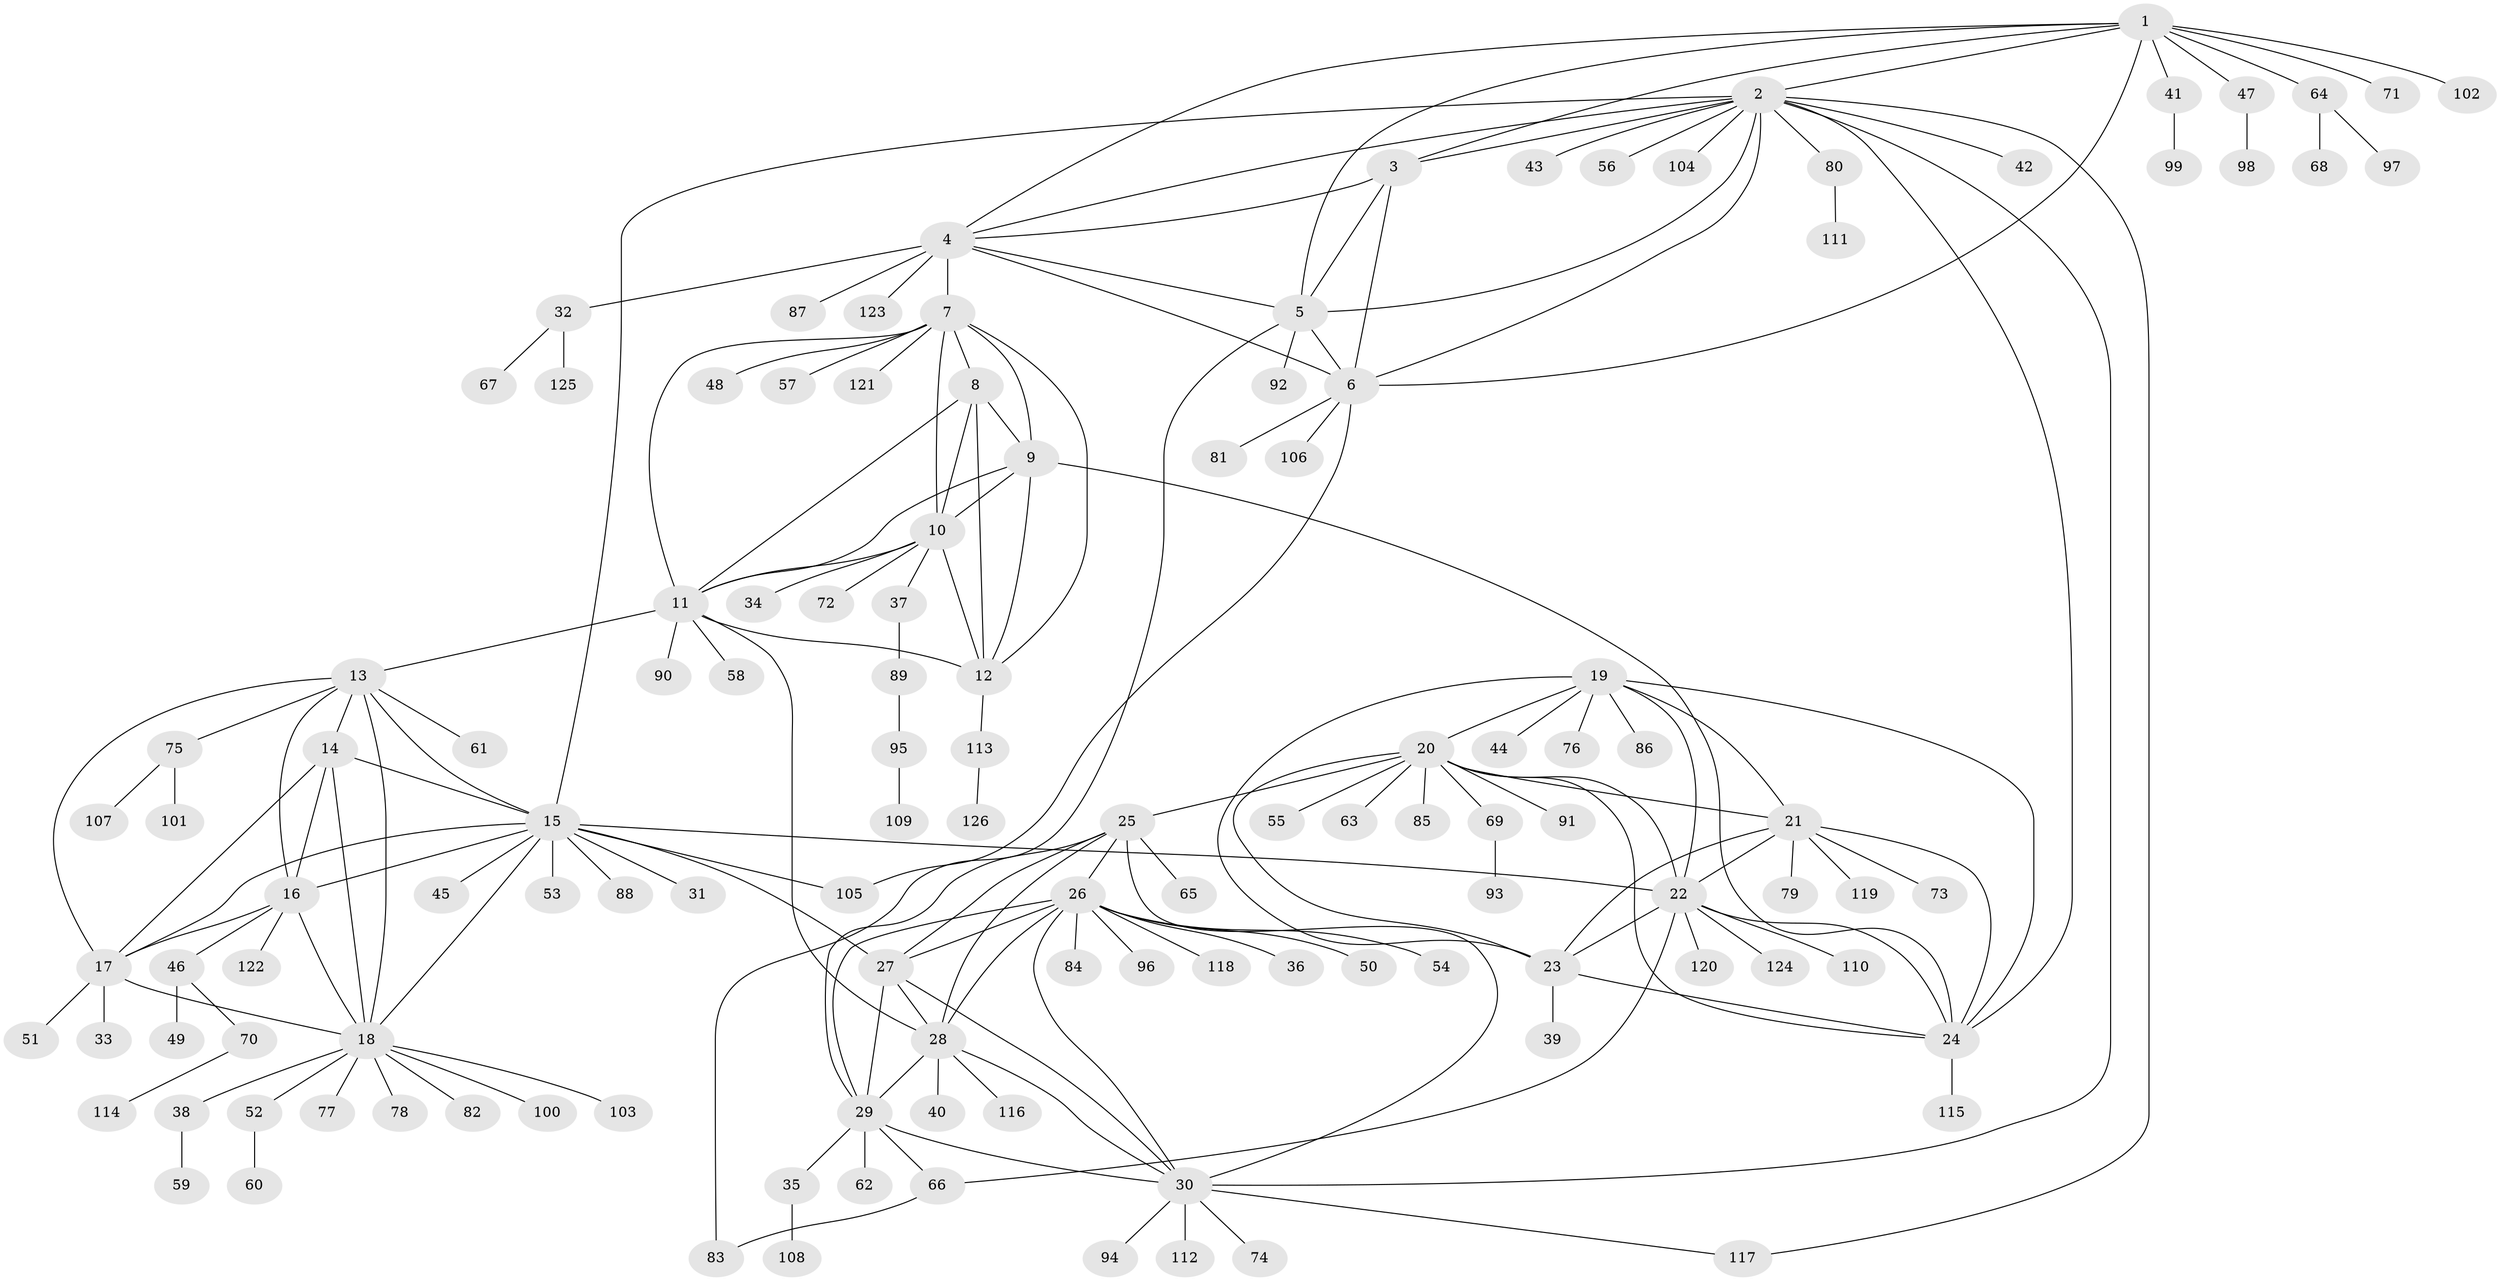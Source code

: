 // Generated by graph-tools (version 1.1) at 2025/55/03/09/25 04:55:50]
// undirected, 126 vertices, 185 edges
graph export_dot {
graph [start="1"]
  node [color=gray90,style=filled];
  1;
  2;
  3;
  4;
  5;
  6;
  7;
  8;
  9;
  10;
  11;
  12;
  13;
  14;
  15;
  16;
  17;
  18;
  19;
  20;
  21;
  22;
  23;
  24;
  25;
  26;
  27;
  28;
  29;
  30;
  31;
  32;
  33;
  34;
  35;
  36;
  37;
  38;
  39;
  40;
  41;
  42;
  43;
  44;
  45;
  46;
  47;
  48;
  49;
  50;
  51;
  52;
  53;
  54;
  55;
  56;
  57;
  58;
  59;
  60;
  61;
  62;
  63;
  64;
  65;
  66;
  67;
  68;
  69;
  70;
  71;
  72;
  73;
  74;
  75;
  76;
  77;
  78;
  79;
  80;
  81;
  82;
  83;
  84;
  85;
  86;
  87;
  88;
  89;
  90;
  91;
  92;
  93;
  94;
  95;
  96;
  97;
  98;
  99;
  100;
  101;
  102;
  103;
  104;
  105;
  106;
  107;
  108;
  109;
  110;
  111;
  112;
  113;
  114;
  115;
  116;
  117;
  118;
  119;
  120;
  121;
  122;
  123;
  124;
  125;
  126;
  1 -- 2;
  1 -- 3;
  1 -- 4;
  1 -- 5;
  1 -- 6;
  1 -- 41;
  1 -- 47;
  1 -- 64;
  1 -- 71;
  1 -- 102;
  2 -- 3;
  2 -- 4;
  2 -- 5;
  2 -- 6;
  2 -- 15;
  2 -- 24;
  2 -- 30;
  2 -- 42;
  2 -- 43;
  2 -- 56;
  2 -- 80;
  2 -- 104;
  2 -- 117;
  3 -- 4;
  3 -- 5;
  3 -- 6;
  4 -- 5;
  4 -- 6;
  4 -- 7;
  4 -- 32;
  4 -- 87;
  4 -- 123;
  5 -- 6;
  5 -- 83;
  5 -- 92;
  6 -- 81;
  6 -- 105;
  6 -- 106;
  7 -- 8;
  7 -- 9;
  7 -- 10;
  7 -- 11;
  7 -- 12;
  7 -- 48;
  7 -- 57;
  7 -- 121;
  8 -- 9;
  8 -- 10;
  8 -- 11;
  8 -- 12;
  9 -- 10;
  9 -- 11;
  9 -- 12;
  9 -- 24;
  10 -- 11;
  10 -- 12;
  10 -- 34;
  10 -- 37;
  10 -- 72;
  11 -- 12;
  11 -- 13;
  11 -- 28;
  11 -- 58;
  11 -- 90;
  12 -- 113;
  13 -- 14;
  13 -- 15;
  13 -- 16;
  13 -- 17;
  13 -- 18;
  13 -- 61;
  13 -- 75;
  14 -- 15;
  14 -- 16;
  14 -- 17;
  14 -- 18;
  15 -- 16;
  15 -- 17;
  15 -- 18;
  15 -- 22;
  15 -- 27;
  15 -- 31;
  15 -- 45;
  15 -- 53;
  15 -- 88;
  15 -- 105;
  16 -- 17;
  16 -- 18;
  16 -- 46;
  16 -- 122;
  17 -- 18;
  17 -- 33;
  17 -- 51;
  18 -- 38;
  18 -- 52;
  18 -- 77;
  18 -- 78;
  18 -- 82;
  18 -- 100;
  18 -- 103;
  19 -- 20;
  19 -- 21;
  19 -- 22;
  19 -- 23;
  19 -- 24;
  19 -- 44;
  19 -- 76;
  19 -- 86;
  20 -- 21;
  20 -- 22;
  20 -- 23;
  20 -- 24;
  20 -- 25;
  20 -- 55;
  20 -- 63;
  20 -- 69;
  20 -- 85;
  20 -- 91;
  21 -- 22;
  21 -- 23;
  21 -- 24;
  21 -- 73;
  21 -- 79;
  21 -- 119;
  22 -- 23;
  22 -- 24;
  22 -- 66;
  22 -- 110;
  22 -- 120;
  22 -- 124;
  23 -- 24;
  23 -- 39;
  24 -- 115;
  25 -- 26;
  25 -- 27;
  25 -- 28;
  25 -- 29;
  25 -- 30;
  25 -- 65;
  26 -- 27;
  26 -- 28;
  26 -- 29;
  26 -- 30;
  26 -- 36;
  26 -- 50;
  26 -- 54;
  26 -- 84;
  26 -- 96;
  26 -- 118;
  27 -- 28;
  27 -- 29;
  27 -- 30;
  28 -- 29;
  28 -- 30;
  28 -- 40;
  28 -- 116;
  29 -- 30;
  29 -- 35;
  29 -- 62;
  29 -- 66;
  30 -- 74;
  30 -- 94;
  30 -- 112;
  30 -- 117;
  32 -- 67;
  32 -- 125;
  35 -- 108;
  37 -- 89;
  38 -- 59;
  41 -- 99;
  46 -- 49;
  46 -- 70;
  47 -- 98;
  52 -- 60;
  64 -- 68;
  64 -- 97;
  66 -- 83;
  69 -- 93;
  70 -- 114;
  75 -- 101;
  75 -- 107;
  80 -- 111;
  89 -- 95;
  95 -- 109;
  113 -- 126;
}
